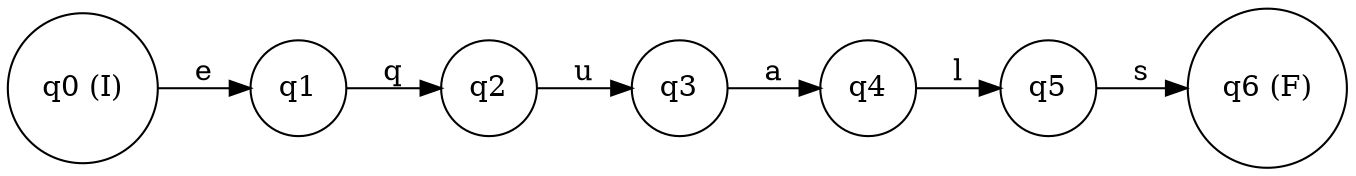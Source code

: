 digraph finite_state_machine {
rankdir=LR;
node [shape = circle];
q0 [label="q0 (I)"];
q1 [label="q1"];
q2 [label="q2"];
q3 [label="q3"];
q4 [label="q4"];
q5 [label="q5"];
q6 [label="q6 (F)"];
q0 -> q1 [label="e"];
q1 -> q2 [label="q"];
q2 -> q3 [label="u"];
q3 -> q4 [label="a"];
q4 -> q5 [label="l"];
q5 -> q6 [label="s"];
}